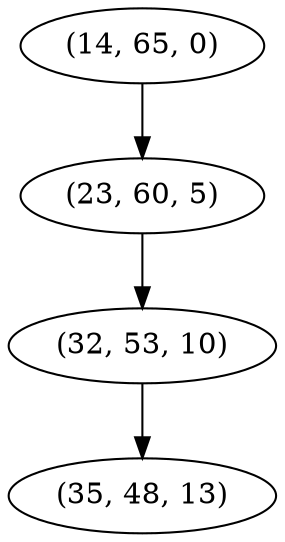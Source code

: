 digraph tree {
    "(14, 65, 0)";
    "(23, 60, 5)";
    "(32, 53, 10)";
    "(35, 48, 13)";
    "(14, 65, 0)" -> "(23, 60, 5)";
    "(23, 60, 5)" -> "(32, 53, 10)";
    "(32, 53, 10)" -> "(35, 48, 13)";
}
